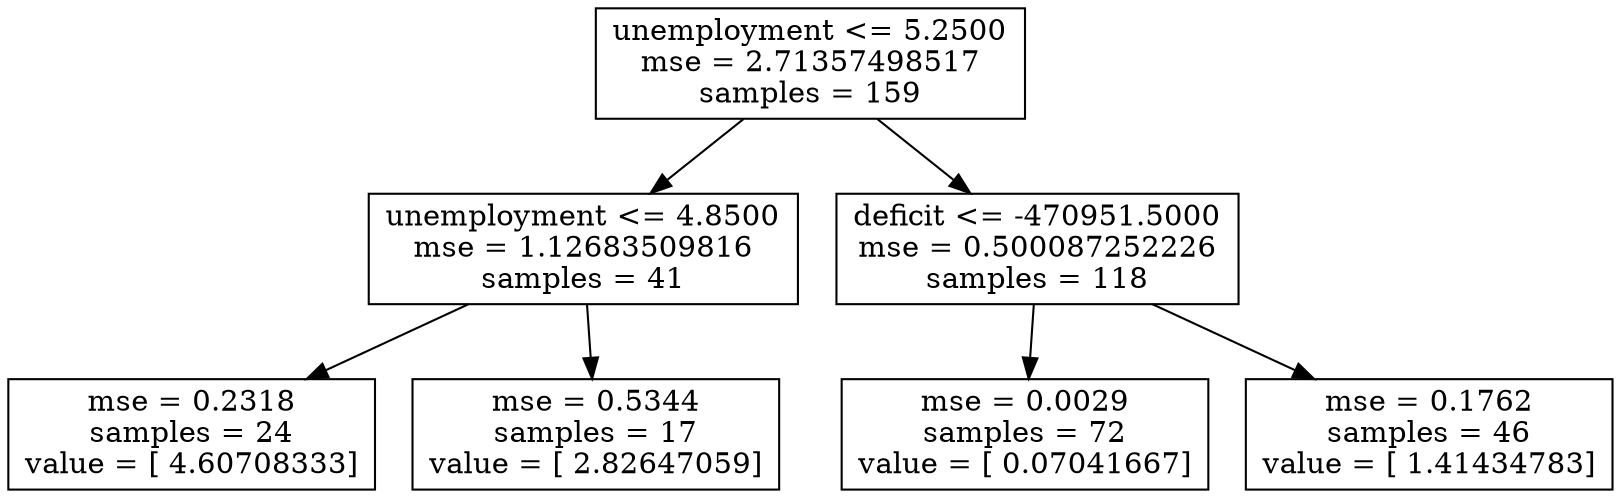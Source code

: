 digraph Tree {
0 [label="unemployment <= 5.2500\nmse = 2.71357498517\nsamples = 159", shape="box"] ;
1 [label="unemployment <= 4.8500\nmse = 1.12683509816\nsamples = 41", shape="box"] ;
0 -> 1 ;
2 [label="mse = 0.2318\nsamples = 24\nvalue = [ 4.60708333]", shape="box"] ;
1 -> 2 ;
3 [label="mse = 0.5344\nsamples = 17\nvalue = [ 2.82647059]", shape="box"] ;
1 -> 3 ;
4 [label="deficit <= -470951.5000\nmse = 0.500087252226\nsamples = 118", shape="box"] ;
0 -> 4 ;
5 [label="mse = 0.0029\nsamples = 72\nvalue = [ 0.07041667]", shape="box"] ;
4 -> 5 ;
6 [label="mse = 0.1762\nsamples = 46\nvalue = [ 1.41434783]", shape="box"] ;
4 -> 6 ;
}